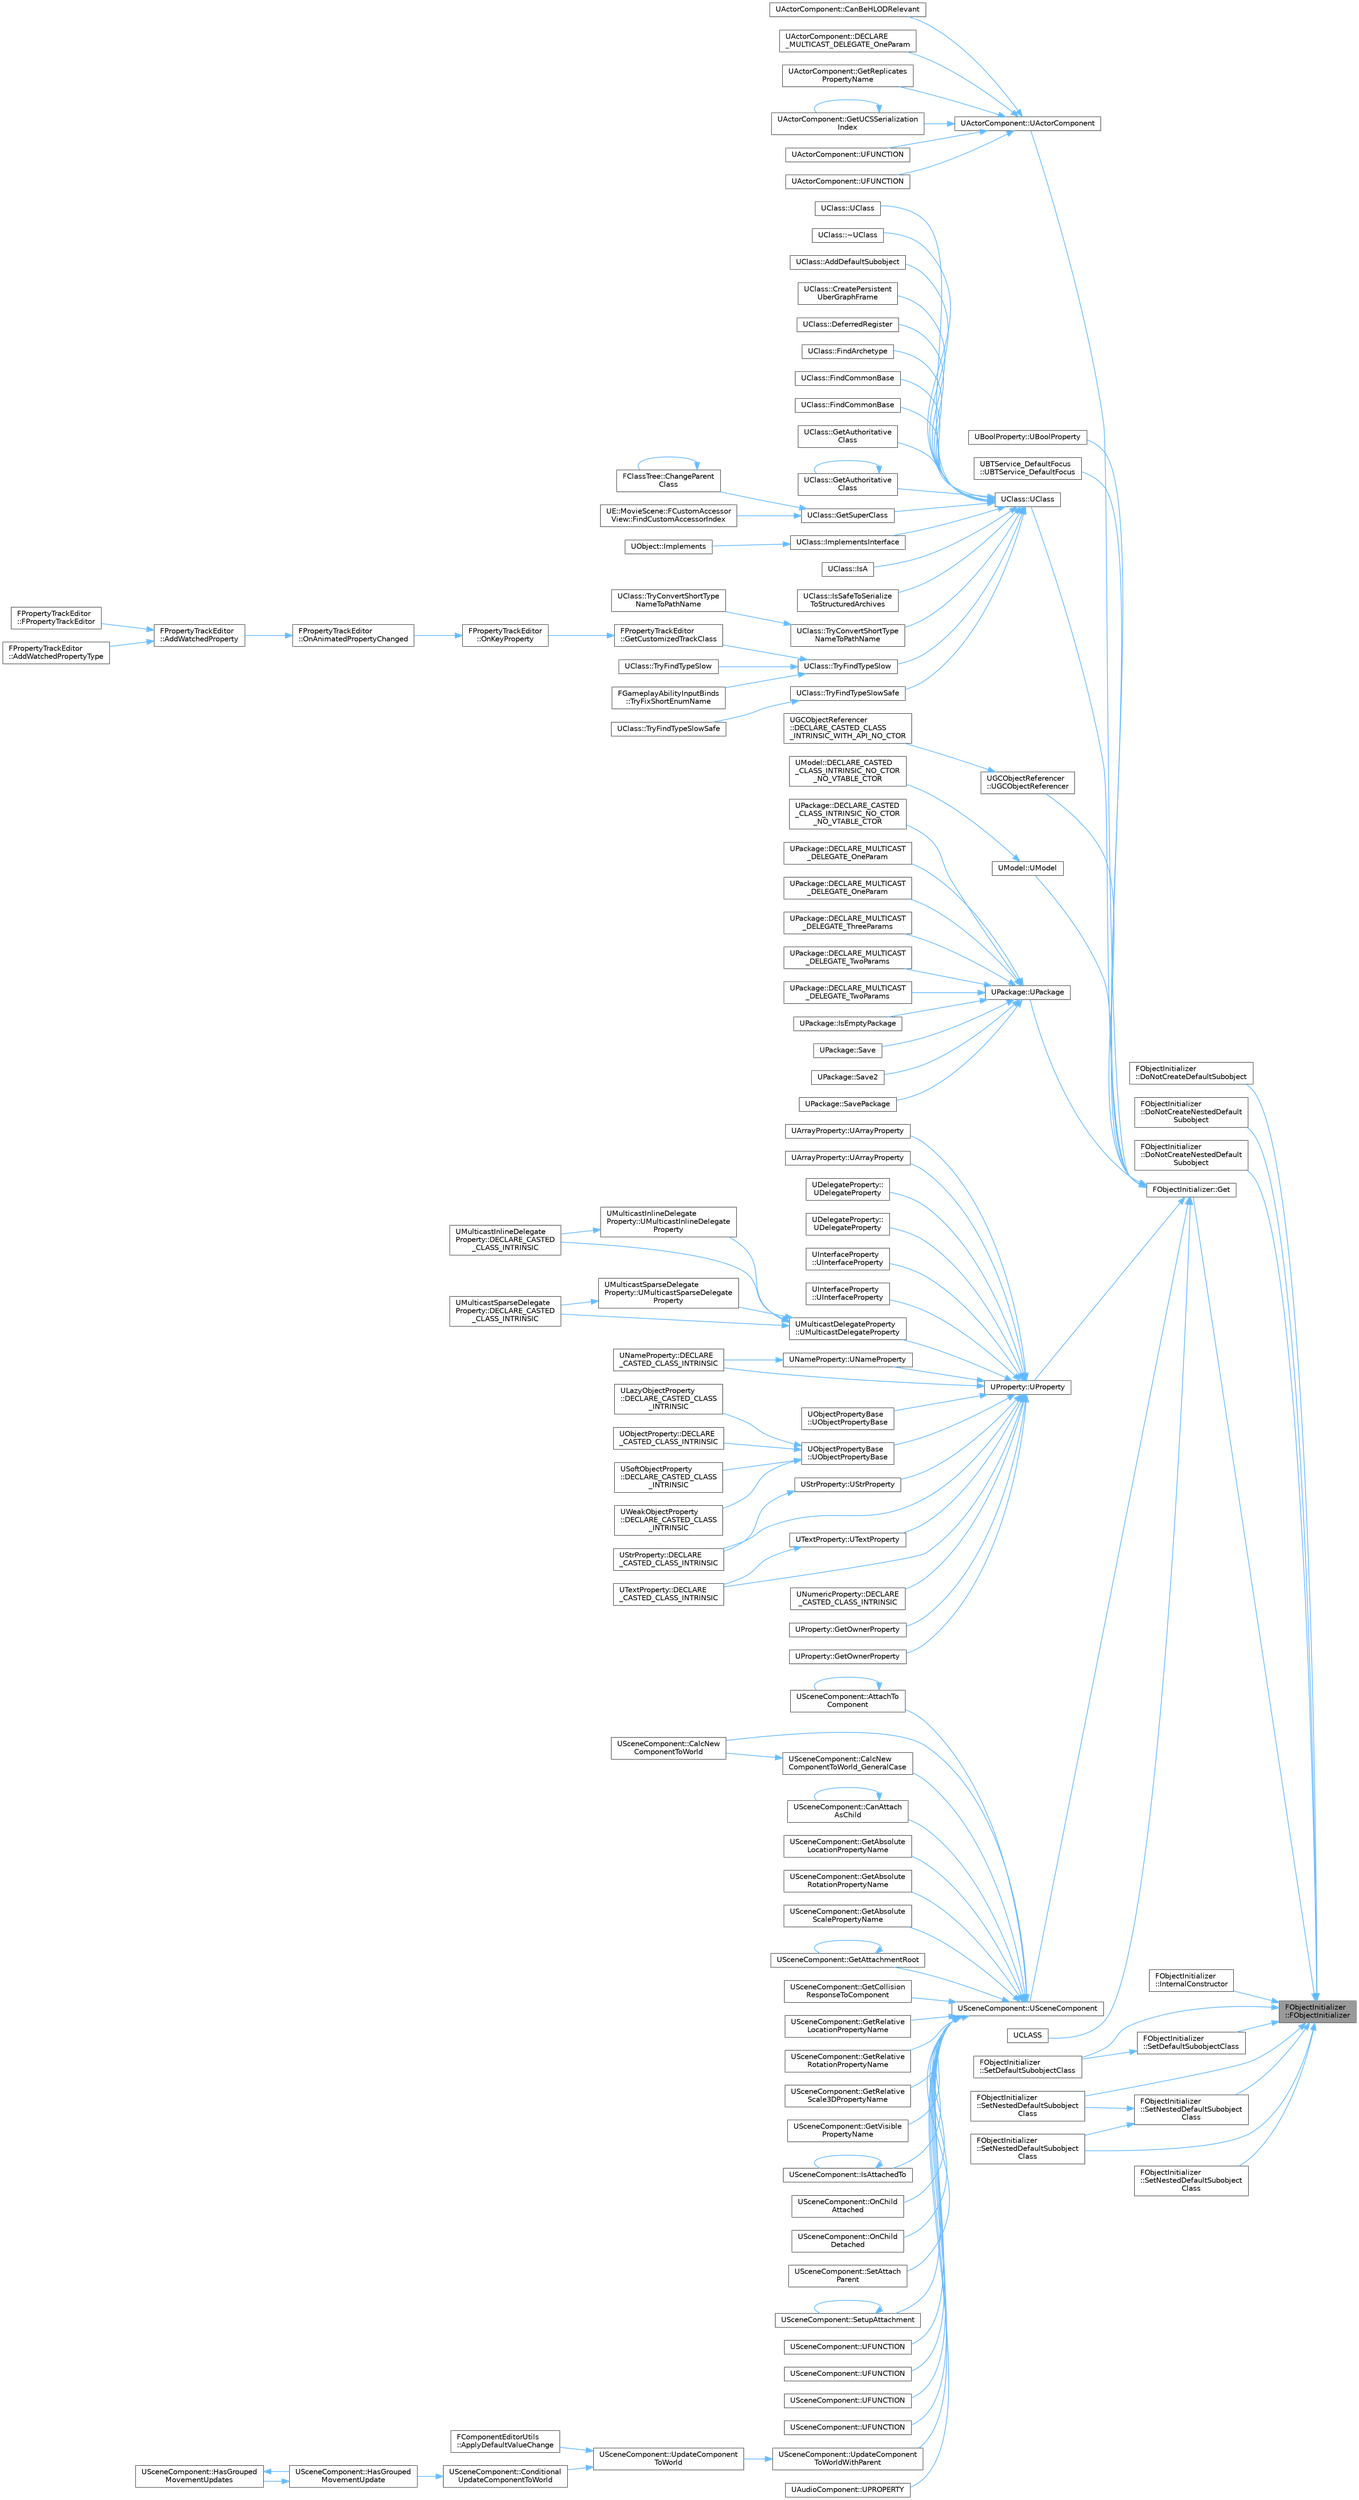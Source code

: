 digraph "FObjectInitializer::FObjectInitializer"
{
 // INTERACTIVE_SVG=YES
 // LATEX_PDF_SIZE
  bgcolor="transparent";
  edge [fontname=Helvetica,fontsize=10,labelfontname=Helvetica,labelfontsize=10];
  node [fontname=Helvetica,fontsize=10,shape=box,height=0.2,width=0.4];
  rankdir="RL";
  Node1 [id="Node000001",label="FObjectInitializer\l::FObjectInitializer",height=0.2,width=0.4,color="gray40", fillcolor="grey60", style="filled", fontcolor="black",tooltip="Default Constructor, used when you are using the C++ \"new\" syntax."];
  Node1 -> Node2 [id="edge1_Node000001_Node000002",dir="back",color="steelblue1",style="solid",tooltip=" "];
  Node2 [id="Node000002",label="FObjectInitializer\l::DoNotCreateDefaultSubobject",height=0.2,width=0.4,color="grey40", fillcolor="white", style="filled",URL="$d5/d7f/classFObjectInitializer.html#a92c9ac2f33ca73ed7086b92ec68c4917",tooltip="Indicates that a base class should not create a component."];
  Node1 -> Node3 [id="edge2_Node000001_Node000003",dir="back",color="steelblue1",style="solid",tooltip=" "];
  Node3 [id="Node000003",label="FObjectInitializer\l::DoNotCreateNestedDefault\lSubobject",height=0.2,width=0.4,color="grey40", fillcolor="white", style="filled",URL="$d5/d7f/classFObjectInitializer.html#aa6e88b8adea83ad6eceb86ff4a56950e",tooltip="Indicates that a subobject should not create a component if created using CreateOptionalDefaultSubobj..."];
  Node1 -> Node4 [id="edge3_Node000001_Node000004",dir="back",color="steelblue1",style="solid",tooltip=" "];
  Node4 [id="Node000004",label="FObjectInitializer\l::DoNotCreateNestedDefault\lSubobject",height=0.2,width=0.4,color="grey40", fillcolor="white", style="filled",URL="$d5/d7f/classFObjectInitializer.html#aedc8504453326799d4f42c308ae9a979",tooltip="Indicates that a subobject should not create a component if created using CreateOptionalDefaultSubobj..."];
  Node1 -> Node5 [id="edge4_Node000001_Node000005",dir="back",color="steelblue1",style="solid",tooltip=" "];
  Node5 [id="Node000005",label="FObjectInitializer::Get",height=0.2,width=0.4,color="grey40", fillcolor="white", style="filled",URL="$d5/d7f/classFObjectInitializer.html#a3ab3a5eb9bb94e7fabd8f722288da7c7",tooltip="Gets ObjectInitializer for the currently constructed object."];
  Node5 -> Node6 [id="edge5_Node000005_Node000006",dir="back",color="steelblue1",style="solid",tooltip=" "];
  Node6 [id="Node000006",label="UActorComponent::UActorComponent",height=0.2,width=0.4,color="grey40", fillcolor="white", style="filled",URL="$df/db5/classUActorComponent.html#aa260b51625481ac2b89594957b99da61",tooltip="Default UObject constructor that takes an optional ObjectInitializer."];
  Node6 -> Node7 [id="edge6_Node000006_Node000007",dir="back",color="steelblue1",style="solid",tooltip=" "];
  Node7 [id="Node000007",label="UActorComponent::CanBeHLODRelevant",height=0.2,width=0.4,color="grey40", fillcolor="white", style="filled",URL="$df/db5/classUActorComponent.html#a53706fb8d66450050e47185053f92306",tooltip="Utility method used by subclasses to test basic conditions a component must fulfill to be considered ..."];
  Node6 -> Node8 [id="edge7_Node000006_Node000008",dir="back",color="steelblue1",style="solid",tooltip=" "];
  Node8 [id="Node000008",label="UActorComponent::DECLARE\l_MULTICAST_DELEGATE_OneParam",height=0.2,width=0.4,color="grey40", fillcolor="white", style="filled",URL="$df/db5/classUActorComponent.html#ad89ea882f20e94e623a737c84a3250ba",tooltip=" "];
  Node6 -> Node9 [id="edge8_Node000006_Node000009",dir="back",color="steelblue1",style="solid",tooltip=" "];
  Node9 [id="Node000009",label="UActorComponent::GetReplicates\lPropertyName",height=0.2,width=0.4,color="grey40", fillcolor="white", style="filled",URL="$df/db5/classUActorComponent.html#aa4007ddc6996da00c436d8625a592dfc",tooltip="Gets the property name for bReplicates."];
  Node6 -> Node10 [id="edge9_Node000006_Node000010",dir="back",color="steelblue1",style="solid",tooltip=" "];
  Node10 [id="Node000010",label="UActorComponent::GetUCSSerialization\lIndex",height=0.2,width=0.4,color="grey40", fillcolor="white", style="filled",URL="$df/db5/classUActorComponent.html#a8074df965db773a18b282f6a6af17414",tooltip="Returns the UCS serialization index."];
  Node10 -> Node10 [id="edge10_Node000010_Node000010",dir="back",color="steelblue1",style="solid",tooltip=" "];
  Node6 -> Node11 [id="edge11_Node000006_Node000011",dir="back",color="steelblue1",style="solid",tooltip=" "];
  Node11 [id="Node000011",label="UActorComponent::UFUNCTION",height=0.2,width=0.4,color="grey40", fillcolor="white", style="filled",URL="$df/db5/classUActorComponent.html#ac58b2f5aaece934cd665a0c0f7866146",tooltip="Make this component tick after PrerequisiteComponent."];
  Node6 -> Node12 [id="edge12_Node000006_Node000012",dir="back",color="steelblue1",style="solid",tooltip=" "];
  Node12 [id="Node000012",label="UActorComponent::UFUNCTION",height=0.2,width=0.4,color="grey40", fillcolor="white", style="filled",URL="$df/db5/classUActorComponent.html#a13058908265b93cdc4c2b21fe101ae69",tooltip="Remove tick dependency on PrerequisiteComponent."];
  Node5 -> Node13 [id="edge13_Node000005_Node000013",dir="back",color="steelblue1",style="solid",tooltip=" "];
  Node13 [id="Node000013",label="UBoolProperty::UBoolProperty",height=0.2,width=0.4,color="grey40", fillcolor="white", style="filled",URL="$da/d8c/classUBoolProperty.html#ada66432d0638579b14fdff0b4eebc96a",tooltip=" "];
  Node5 -> Node14 [id="edge14_Node000005_Node000014",dir="back",color="steelblue1",style="solid",tooltip=" "];
  Node14 [id="Node000014",label="UBTService_DefaultFocus\l::UBTService_DefaultFocus",height=0.2,width=0.4,color="grey40", fillcolor="white", style="filled",URL="$dd/d33/classUBTService__DefaultFocus.html#a168fd1c57095d3ca447889adfbd40e4f",tooltip=" "];
  Node5 -> Node15 [id="edge15_Node000005_Node000015",dir="back",color="steelblue1",style="solid",tooltip=" "];
  Node15 [id="Node000015",label="UClass::UClass",height=0.2,width=0.4,color="grey40", fillcolor="white", style="filled",URL="$d4/d77/classUClass.html#a3eaf7ab414407b1d5821cc1c9b371ae5",tooltip=" "];
  Node15 -> Node16 [id="edge16_Node000015_Node000016",dir="back",color="steelblue1",style="solid",tooltip=" "];
  Node16 [id="Node000016",label="UClass::UClass",height=0.2,width=0.4,color="grey40", fillcolor="white", style="filled",URL="$d4/d77/classUClass.html#a29ca0fbcdb3f94cba3215601c09c6325",tooltip=" "];
  Node15 -> Node17 [id="edge17_Node000015_Node000017",dir="back",color="steelblue1",style="solid",tooltip=" "];
  Node17 [id="Node000017",label="UClass::~UClass",height=0.2,width=0.4,color="grey40", fillcolor="white", style="filled",URL="$d4/d77/classUClass.html#a294e9b7ce6a4500d9555dda7c276a460",tooltip=" "];
  Node15 -> Node18 [id="edge18_Node000015_Node000018",dir="back",color="steelblue1",style="solid",tooltip=" "];
  Node18 [id="Node000018",label="UClass::AddDefaultSubobject",height=0.2,width=0.4,color="grey40", fillcolor="white", style="filled",URL="$d4/d77/classUClass.html#aba20f9d07bfa6846905465179b6371d2",tooltip="Adds a new default instance map item."];
  Node15 -> Node19 [id="edge19_Node000015_Node000019",dir="back",color="steelblue1",style="solid",tooltip=" "];
  Node19 [id="Node000019",label="UClass::CreatePersistent\lUberGraphFrame",height=0.2,width=0.4,color="grey40", fillcolor="white", style="filled",URL="$d4/d77/classUClass.html#a1982b5bd812a168c2da5435db7f1ae45",tooltip="Creates memory to store temporary data."];
  Node15 -> Node20 [id="edge20_Node000015_Node000020",dir="back",color="steelblue1",style="solid",tooltip=" "];
  Node20 [id="Node000020",label="UClass::DeferredRegister",height=0.2,width=0.4,color="grey40", fillcolor="white", style="filled",URL="$d4/d77/classUClass.html#a792d1672fa7497f16d7b1c2d16b4c706",tooltip="Convert a boot-strap registered class into a real one, add to uobject array, etc."];
  Node15 -> Node21 [id="edge21_Node000015_Node000021",dir="back",color="steelblue1",style="solid",tooltip=" "];
  Node21 [id="Node000021",label="UClass::FindArchetype",height=0.2,width=0.4,color="grey40", fillcolor="white", style="filled",URL="$d4/d77/classUClass.html#aa0bab5fa09ce830d413929dedda751ac",tooltip="Finds the object that is used as the parent object when serializing properties, overridden for bluepr..."];
  Node15 -> Node22 [id="edge22_Node000015_Node000022",dir="back",color="steelblue1",style="solid",tooltip=" "];
  Node22 [id="Node000022",label="UClass::FindCommonBase",height=0.2,width=0.4,color="grey40", fillcolor="white", style="filled",URL="$d4/d77/classUClass.html#a0dc9973b3703b09a9afb01ee7125e90b",tooltip="Finds the common base class that parents the array of classes passed in."];
  Node15 -> Node23 [id="edge23_Node000015_Node000023",dir="back",color="steelblue1",style="solid",tooltip=" "];
  Node23 [id="Node000023",label="UClass::FindCommonBase",height=0.2,width=0.4,color="grey40", fillcolor="white", style="filled",URL="$d4/d77/classUClass.html#a0f42481d5148b4e21ec6a72759b9fd77",tooltip="Finds the common base class that parents the two classes passed in."];
  Node15 -> Node24 [id="edge24_Node000015_Node000024",dir="back",color="steelblue1",style="solid",tooltip=" "];
  Node24 [id="Node000024",label="UClass::GetAuthoritative\lClass",height=0.2,width=0.4,color="grey40", fillcolor="white", style="filled",URL="$d4/d77/classUClass.html#af3a59e892850e951eaad2392976b122d",tooltip="If there are potentially multiple versions of this class (e.g."];
  Node15 -> Node25 [id="edge25_Node000015_Node000025",dir="back",color="steelblue1",style="solid",tooltip=" "];
  Node25 [id="Node000025",label="UClass::GetAuthoritative\lClass",height=0.2,width=0.4,color="grey40", fillcolor="white", style="filled",URL="$d4/d77/classUClass.html#a69fa0fed46fa0abf4be3a4a471fa570f",tooltip=" "];
  Node25 -> Node25 [id="edge26_Node000025_Node000025",dir="back",color="steelblue1",style="solid",tooltip=" "];
  Node15 -> Node26 [id="edge27_Node000015_Node000026",dir="back",color="steelblue1",style="solid",tooltip=" "];
  Node26 [id="Node000026",label="UClass::GetSuperClass",height=0.2,width=0.4,color="grey40", fillcolor="white", style="filled",URL="$d4/d77/classUClass.html#aafb82e374c37f130107959822cc94d5a",tooltip="Returns parent class, the parent of a Class is always another class."];
  Node26 -> Node27 [id="edge28_Node000026_Node000027",dir="back",color="steelblue1",style="solid",tooltip=" "];
  Node27 [id="Node000027",label="FClassTree::ChangeParent\lClass",height=0.2,width=0.4,color="grey40", fillcolor="white", style="filled",URL="$de/d1f/classFClassTree.html#afd1b5042e1f5072d870bccb258727427",tooltip="Move a class node in the hierarchy tree after a class has changed its SuperClass."];
  Node27 -> Node27 [id="edge29_Node000027_Node000027",dir="back",color="steelblue1",style="solid",tooltip=" "];
  Node26 -> Node28 [id="edge30_Node000026_Node000028",dir="back",color="steelblue1",style="solid",tooltip=" "];
  Node28 [id="Node000028",label="UE::MovieScene::FCustomAccessor\lView::FindCustomAccessorIndex",height=0.2,width=0.4,color="grey40", fillcolor="white", style="filled",URL="$d5/dd6/structUE_1_1MovieScene_1_1FCustomAccessorView.html#af5406f5fc5b26043496b605cbb229502",tooltip=" "];
  Node15 -> Node29 [id="edge31_Node000015_Node000029",dir="back",color="steelblue1",style="solid",tooltip=" "];
  Node29 [id="Node000029",label="UClass::ImplementsInterface",height=0.2,width=0.4,color="grey40", fillcolor="white", style="filled",URL="$d4/d77/classUClass.html#afe1f221f788a17354e101663792b6566",tooltip="This will return whether or not this class implements the passed in class / interface."];
  Node29 -> Node30 [id="edge32_Node000029_Node000030",dir="back",color="steelblue1",style="solid",tooltip=" "];
  Node30 [id="Node000030",label="UObject::Implements",height=0.2,width=0.4,color="grey40", fillcolor="white", style="filled",URL="$df/def/classUObject.html#ae0bc37b1499bdc19fdcfd670aa566c07",tooltip="Returns true if this object implements the interface T, false otherwise."];
  Node15 -> Node31 [id="edge33_Node000015_Node000031",dir="back",color="steelblue1",style="solid",tooltip=" "];
  Node31 [id="Node000031",label="UClass::IsA",height=0.2,width=0.4,color="grey40", fillcolor="white", style="filled",URL="$d4/d77/classUClass.html#a7005afe87f5319c03bafdea7d771064f",tooltip="This signature intentionally hides the method declared in UObjectBaseUtility to make it private."];
  Node15 -> Node32 [id="edge34_Node000015_Node000032",dir="back",color="steelblue1",style="solid",tooltip=" "];
  Node32 [id="Node000032",label="UClass::IsSafeToSerialize\lToStructuredArchives",height=0.2,width=0.4,color="grey40", fillcolor="white", style="filled",URL="$d4/d77/classUClass.html#aa53c24e5ae5f7e9ff565aa5947e2d0a8",tooltip="Helper function for determining if the given class is compatible with structured archive serializatio..."];
  Node15 -> Node33 [id="edge35_Node000015_Node000033",dir="back",color="steelblue1",style="solid",tooltip=" "];
  Node33 [id="Node000033",label="UClass::TryConvertShortType\lNameToPathName",height=0.2,width=0.4,color="grey40", fillcolor="white", style="filled",URL="$d4/d77/classUClass.html#a5f003f121352dbc26ec9e960ee3c49f5",tooltip="Tries to convert short class name to class path name."];
  Node33 -> Node34 [id="edge36_Node000033_Node000034",dir="back",color="steelblue1",style="solid",tooltip=" "];
  Node34 [id="Node000034",label="UClass::TryConvertShortType\lNameToPathName",height=0.2,width=0.4,color="grey40", fillcolor="white", style="filled",URL="$d4/d77/classUClass.html#a092f21b075bd15b2eb45a080881b0816",tooltip="Tries to convert short class name to class path name."];
  Node15 -> Node35 [id="edge37_Node000015_Node000035",dir="back",color="steelblue1",style="solid",tooltip=" "];
  Node35 [id="Node000035",label="UClass::TryFindTypeSlow",height=0.2,width=0.4,color="grey40", fillcolor="white", style="filled",URL="$d4/d77/classUClass.html#af27b3e322ffd28aabf54bb826bc62605",tooltip="Utility function that tries to find a type (class/struct/enum) given a path name or a short name howe..."];
  Node35 -> Node36 [id="edge38_Node000035_Node000036",dir="back",color="steelblue1",style="solid",tooltip=" "];
  Node36 [id="Node000036",label="FPropertyTrackEditor\l::GetCustomizedTrackClass",height=0.2,width=0.4,color="grey40", fillcolor="white", style="filled",URL="$d2/ddf/classFPropertyTrackEditor.html#a3286b8a4379e27deed886e05da8abd18",tooltip="Get a customized track class from the property if there is one, otherwise return nullptr."];
  Node36 -> Node37 [id="edge39_Node000036_Node000037",dir="back",color="steelblue1",style="solid",tooltip=" "];
  Node37 [id="Node000037",label="FPropertyTrackEditor\l::OnKeyProperty",height=0.2,width=0.4,color="grey40", fillcolor="white", style="filled",URL="$d2/ddf/classFPropertyTrackEditor.html#ae15f459bca140aa8ce2705a416f88b8a",tooltip="Adds a key based on a property change."];
  Node37 -> Node38 [id="edge40_Node000037_Node000038",dir="back",color="steelblue1",style="solid",tooltip=" "];
  Node38 [id="Node000038",label="FPropertyTrackEditor\l::OnAnimatedPropertyChanged",height=0.2,width=0.4,color="grey40", fillcolor="white", style="filled",URL="$d2/ddf/classFPropertyTrackEditor.html#adc7b3cca3d97597e16ba4deab8be7417",tooltip="Called by the details panel when an animatable property changes."];
  Node38 -> Node39 [id="edge41_Node000038_Node000039",dir="back",color="steelblue1",style="solid",tooltip=" "];
  Node39 [id="Node000039",label="FPropertyTrackEditor\l::AddWatchedProperty",height=0.2,width=0.4,color="grey40", fillcolor="white", style="filled",URL="$d2/ddf/classFPropertyTrackEditor.html#addad71aaf1e74ae332f42fec7a938ac7",tooltip="Adds a callback for property changes for the supplied property type name."];
  Node39 -> Node40 [id="edge42_Node000039_Node000040",dir="back",color="steelblue1",style="solid",tooltip=" "];
  Node40 [id="Node000040",label="FPropertyTrackEditor\l::FPropertyTrackEditor",height=0.2,width=0.4,color="grey40", fillcolor="white", style="filled",URL="$d2/ddf/classFPropertyTrackEditor.html#a3d57dad4004201f09a928e2ce3dfb7b7",tooltip="Constructor."];
  Node39 -> Node41 [id="edge43_Node000039_Node000041",dir="back",color="steelblue1",style="solid",tooltip=" "];
  Node41 [id="Node000041",label="FPropertyTrackEditor\l::AddWatchedPropertyType",height=0.2,width=0.4,color="grey40", fillcolor="white", style="filled",URL="$d2/ddf/classFPropertyTrackEditor.html#a76daa7a3a3094f1413e00136f235d481",tooltip="Adds a callback for property changes for the supplied property type name."];
  Node35 -> Node42 [id="edge44_Node000035_Node000042",dir="back",color="steelblue1",style="solid",tooltip=" "];
  Node42 [id="Node000042",label="UClass::TryFindTypeSlow",height=0.2,width=0.4,color="grey40", fillcolor="white", style="filled",URL="$d4/d77/classUClass.html#a0443fe97ea025c8defc1933d97de2360",tooltip="Utility function that tries to find a type (class/struct/enum) given a path name or a short name howe..."];
  Node35 -> Node43 [id="edge45_Node000035_Node000043",dir="back",color="steelblue1",style="solid",tooltip=" "];
  Node43 [id="Node000043",label="FGameplayAbilityInputBinds\l::TryFixShortEnumName",height=0.2,width=0.4,color="grey40", fillcolor="white", style="filled",URL="$de/d19/structFGameplayAbilityInputBinds.html#a1eeb52214359bfc23a7c9753d4288952",tooltip=" "];
  Node15 -> Node44 [id="edge46_Node000015_Node000044",dir="back",color="steelblue1",style="solid",tooltip=" "];
  Node44 [id="Node000044",label="UClass::TryFindTypeSlowSafe",height=0.2,width=0.4,color="grey40", fillcolor="white", style="filled",URL="$d4/d77/classUClass.html#af2359fc67ee8bd10244076af0da64d70",tooltip="Utility function that tries to find a type (class/struct/enum) given a path name or a short name howe..."];
  Node44 -> Node45 [id="edge47_Node000044_Node000045",dir="back",color="steelblue1",style="solid",tooltip=" "];
  Node45 [id="Node000045",label="UClass::TryFindTypeSlowSafe",height=0.2,width=0.4,color="grey40", fillcolor="white", style="filled",URL="$d4/d77/classUClass.html#acd49c4c1cd7b89093aab2051c72dcdd9",tooltip="Utility function that tries to find a type (class/struct/enum) given a path name or a short name howe..."];
  Node5 -> Node46 [id="edge48_Node000005_Node000046",dir="back",color="steelblue1",style="solid",tooltip=" "];
  Node46 [id="Node000046",label="UGCObjectReferencer\l::UGCObjectReferencer",height=0.2,width=0.4,color="grey40", fillcolor="white", style="filled",URL="$de/d83/classUGCObjectReferencer.html#a7878da477e77873b89f4ab59db89efaf",tooltip=" "];
  Node46 -> Node47 [id="edge49_Node000046_Node000047",dir="back",color="steelblue1",style="solid",tooltip=" "];
  Node47 [id="Node000047",label="UGCObjectReferencer\l::DECLARE_CASTED_CLASS\l_INTRINSIC_WITH_API_NO_CTOR",height=0.2,width=0.4,color="grey40", fillcolor="white", style="filled",URL="$de/d83/classUGCObjectReferencer.html#a44c9ea5365a8d7d6b6ce84dbda5979cc",tooltip=" "];
  Node5 -> Node48 [id="edge50_Node000005_Node000048",dir="back",color="steelblue1",style="solid",tooltip=" "];
  Node48 [id="Node000048",label="UModel::UModel",height=0.2,width=0.4,color="grey40", fillcolor="white", style="filled",URL="$d9/da7/classUModel.html#a33b8fc2fa4a943ccdbc8f468e34f2600",tooltip=" "];
  Node48 -> Node49 [id="edge51_Node000048_Node000049",dir="back",color="steelblue1",style="solid",tooltip=" "];
  Node49 [id="Node000049",label="UModel::DECLARE_CASTED\l_CLASS_INTRINSIC_NO_CTOR\l_NO_VTABLE_CTOR",height=0.2,width=0.4,color="grey40", fillcolor="white", style="filled",URL="$d9/da7/classUModel.html#a045b960dedfd872d6cd82d8394d3a87c",tooltip="DO NOT USE."];
  Node5 -> Node50 [id="edge52_Node000005_Node000050",dir="back",color="steelblue1",style="solid",tooltip=" "];
  Node50 [id="Node000050",label="UPackage::UPackage",height=0.2,width=0.4,color="grey40", fillcolor="white", style="filled",URL="$da/d4a/classUPackage.html#a6d66fc78d3203b7bab73304e63901915",tooltip=" "];
  Node50 -> Node51 [id="edge53_Node000050_Node000051",dir="back",color="steelblue1",style="solid",tooltip=" "];
  Node51 [id="Node000051",label="UPackage::DECLARE_CASTED\l_CLASS_INTRINSIC_NO_CTOR\l_NO_VTABLE_CTOR",height=0.2,width=0.4,color="grey40", fillcolor="white", style="filled",URL="$da/d4a/classUPackage.html#a2819d8b1ba7da37e3623efd754390300",tooltip="DO NOT USE."];
  Node50 -> Node52 [id="edge54_Node000050_Node000052",dir="back",color="steelblue1",style="solid",tooltip=" "];
  Node52 [id="Node000052",label="UPackage::DECLARE_MULTICAST\l_DELEGATE_OneParam",height=0.2,width=0.4,color="grey40", fillcolor="white", style="filled",URL="$da/d4a/classUPackage.html#adf1fee1dc4a9f1a23fe6992ac6ada43e",tooltip="delegate type for package dirty state events."];
  Node50 -> Node53 [id="edge55_Node000050_Node000053",dir="back",color="steelblue1",style="solid",tooltip=" "];
  Node53 [id="Node000053",label="UPackage::DECLARE_MULTICAST\l_DELEGATE_OneParam",height=0.2,width=0.4,color="grey40", fillcolor="white", style="filled",URL="$da/d4a/classUPackage.html#a831caeea6fafa769173a9a60600bca9e",tooltip="delegate type for when a package is about to be saved"];
  Node50 -> Node54 [id="edge56_Node000050_Node000054",dir="back",color="steelblue1",style="solid",tooltip=" "];
  Node54 [id="Node000054",label="UPackage::DECLARE_MULTICAST\l_DELEGATE_ThreeParams",height=0.2,width=0.4,color="grey40", fillcolor="white", style="filled",URL="$da/d4a/classUPackage.html#ad00ced7cab0a20274628a009d588449c",tooltip="delegate type for package saved events ( Params: const FString& PackageFileName, UObject* Outer,..."];
  Node50 -> Node55 [id="edge57_Node000050_Node000055",dir="back",color="steelblue1",style="solid",tooltip=" "];
  Node55 [id="Node000055",label="UPackage::DECLARE_MULTICAST\l_DELEGATE_TwoParams",height=0.2,width=0.4,color="grey40", fillcolor="white", style="filled",URL="$da/d4a/classUPackage.html#ab77b53ad10f25215d5c87006c7a962f4",tooltip="delegate type for when a package is marked as dirty via UObjectBaseUtility::MarkPackageDirty ( Params..."];
  Node50 -> Node56 [id="edge58_Node000050_Node000056",dir="back",color="steelblue1",style="solid",tooltip=" "];
  Node56 [id="Node000056",label="UPackage::DECLARE_MULTICAST\l_DELEGATE_TwoParams",height=0.2,width=0.4,color="grey40", fillcolor="white", style="filled",URL="$da/d4a/classUPackage.html#a5b005b5c54c7406420bf8700d5446fcd",tooltip="delegate type for when a package is about to be saved"];
  Node50 -> Node57 [id="edge59_Node000050_Node000057",dir="back",color="steelblue1",style="solid",tooltip=" "];
  Node57 [id="Node000057",label="UPackage::IsEmptyPackage",height=0.2,width=0.4,color="grey40", fillcolor="white", style="filled",URL="$da/d4a/classUPackage.html#a720aa8970f84eb7a2e9496f14fae25e3",tooltip="Determines if a package contains no more assets."];
  Node50 -> Node58 [id="edge60_Node000050_Node000058",dir="back",color="steelblue1",style="solid",tooltip=" "];
  Node58 [id="Node000058",label="UPackage::Save",height=0.2,width=0.4,color="grey40", fillcolor="white", style="filled",URL="$da/d4a/classUPackage.html#a28350fdcbaf66fa75b9e9299148df981",tooltip="Save one specific object (along with any objects it references contained within the same Outer) into ..."];
  Node50 -> Node59 [id="edge61_Node000050_Node000059",dir="back",color="steelblue1",style="solid",tooltip=" "];
  Node59 [id="Node000059",label="UPackage::Save2",height=0.2,width=0.4,color="grey40", fillcolor="white", style="filled",URL="$da/d4a/classUPackage.html#a473c2c26aec9d711fd2d18bd89eba7cd",tooltip=" "];
  Node50 -> Node60 [id="edge62_Node000050_Node000060",dir="back",color="steelblue1",style="solid",tooltip=" "];
  Node60 [id="Node000060",label="UPackage::SavePackage",height=0.2,width=0.4,color="grey40", fillcolor="white", style="filled",URL="$da/d4a/classUPackage.html#a3a6fe2ed29fc5d9d730838c6ee8d31c3",tooltip="Save one specific object (along with any objects it references contained within the same Outer) into ..."];
  Node5 -> Node61 [id="edge63_Node000005_Node000061",dir="back",color="steelblue1",style="solid",tooltip=" "];
  Node61 [id="Node000061",label="UProperty::UProperty",height=0.2,width=0.4,color="grey40", fillcolor="white", style="filled",URL="$dd/d39/classUProperty.html#ae4f6e26dbf0af66778ef492b0ee21b43",tooltip=" "];
  Node61 -> Node62 [id="edge64_Node000061_Node000062",dir="back",color="steelblue1",style="solid",tooltip=" "];
  Node62 [id="Node000062",label="UArrayProperty::UArrayProperty",height=0.2,width=0.4,color="grey40", fillcolor="white", style="filled",URL="$d9/d5f/classUArrayProperty.html#a64b1aa9e30fa04e87890af33473c18db",tooltip=" "];
  Node61 -> Node63 [id="edge65_Node000061_Node000063",dir="back",color="steelblue1",style="solid",tooltip=" "];
  Node63 [id="Node000063",label="UArrayProperty::UArrayProperty",height=0.2,width=0.4,color="grey40", fillcolor="white", style="filled",URL="$d9/d5f/classUArrayProperty.html#a7eb9954abb612bc22fb8fcf668add6fb",tooltip=" "];
  Node61 -> Node64 [id="edge66_Node000061_Node000064",dir="back",color="steelblue1",style="solid",tooltip=" "];
  Node64 [id="Node000064",label="UDelegateProperty::\lUDelegateProperty",height=0.2,width=0.4,color="grey40", fillcolor="white", style="filled",URL="$d2/d27/classUDelegateProperty.html#aeb3b32a362480c3029024bf72b4dd80e",tooltip=" "];
  Node61 -> Node65 [id="edge67_Node000061_Node000065",dir="back",color="steelblue1",style="solid",tooltip=" "];
  Node65 [id="Node000065",label="UDelegateProperty::\lUDelegateProperty",height=0.2,width=0.4,color="grey40", fillcolor="white", style="filled",URL="$d2/d27/classUDelegateProperty.html#ad5f262f395b7f7984162b7adc6ed654d",tooltip="Points to the source delegate function (the function declared with the delegate keyword) used in the ..."];
  Node61 -> Node66 [id="edge68_Node000061_Node000066",dir="back",color="steelblue1",style="solid",tooltip=" "];
  Node66 [id="Node000066",label="UInterfaceProperty\l::UInterfaceProperty",height=0.2,width=0.4,color="grey40", fillcolor="white", style="filled",URL="$d8/d10/classUInterfaceProperty.html#af1aa15e25e18509d25a43406b06b793e",tooltip=" "];
  Node61 -> Node67 [id="edge69_Node000061_Node000067",dir="back",color="steelblue1",style="solid",tooltip=" "];
  Node67 [id="Node000067",label="UInterfaceProperty\l::UInterfaceProperty",height=0.2,width=0.4,color="grey40", fillcolor="white", style="filled",URL="$d8/d10/classUInterfaceProperty.html#ab09987e5d39b10faf78e9a9f9af24fe0",tooltip="The native interface class that this interface property refers to."];
  Node61 -> Node68 [id="edge70_Node000061_Node000068",dir="back",color="steelblue1",style="solid",tooltip=" "];
  Node68 [id="Node000068",label="UMulticastDelegateProperty\l::UMulticastDelegateProperty",height=0.2,width=0.4,color="grey40", fillcolor="white", style="filled",URL="$d8/d0c/classUMulticastDelegateProperty.html#a6717efffd879f80d8c566f6e1d608ccf",tooltip="Points to the source delegate function (the function declared with the delegate keyword) used in the ..."];
  Node68 -> Node69 [id="edge71_Node000068_Node000069",dir="back",color="steelblue1",style="solid",tooltip=" "];
  Node69 [id="Node000069",label="UMulticastInlineDelegate\lProperty::UMulticastInlineDelegate\lProperty",height=0.2,width=0.4,color="grey40", fillcolor="white", style="filled",URL="$dc/d30/classUMulticastInlineDelegateProperty.html#a724b87b09f5ea1cb3ff82e7c291c02a3",tooltip=" "];
  Node69 -> Node70 [id="edge72_Node000069_Node000070",dir="back",color="steelblue1",style="solid",tooltip=" "];
  Node70 [id="Node000070",label="UMulticastInlineDelegate\lProperty::DECLARE_CASTED\l_CLASS_INTRINSIC",height=0.2,width=0.4,color="grey40", fillcolor="white", style="filled",URL="$dc/d30/classUMulticastInlineDelegateProperty.html#a212361bf0ba2eb5e10bdd4a7491beceb",tooltip=" "];
  Node68 -> Node71 [id="edge73_Node000068_Node000071",dir="back",color="steelblue1",style="solid",tooltip=" "];
  Node71 [id="Node000071",label="UMulticastSparseDelegate\lProperty::UMulticastSparseDelegate\lProperty",height=0.2,width=0.4,color="grey40", fillcolor="white", style="filled",URL="$d8/d68/classUMulticastSparseDelegateProperty.html#a10eb5d33e8df47915ad538134c51968d",tooltip=" "];
  Node71 -> Node72 [id="edge74_Node000071_Node000072",dir="back",color="steelblue1",style="solid",tooltip=" "];
  Node72 [id="Node000072",label="UMulticastSparseDelegate\lProperty::DECLARE_CASTED\l_CLASS_INTRINSIC",height=0.2,width=0.4,color="grey40", fillcolor="white", style="filled",URL="$d8/d68/classUMulticastSparseDelegateProperty.html#a1162ba306f60d4b6beae0d45bfd784e5",tooltip=" "];
  Node68 -> Node70 [id="edge75_Node000068_Node000070",dir="back",color="steelblue1",style="solid",tooltip=" "];
  Node68 -> Node72 [id="edge76_Node000068_Node000072",dir="back",color="steelblue1",style="solid",tooltip=" "];
  Node61 -> Node73 [id="edge77_Node000061_Node000073",dir="back",color="steelblue1",style="solid",tooltip=" "];
  Node73 [id="Node000073",label="UNameProperty::UNameProperty",height=0.2,width=0.4,color="grey40", fillcolor="white", style="filled",URL="$dc/ded/classUNameProperty.html#a8ee41ed91b39ff4d3590460a0e29542a",tooltip=" "];
  Node73 -> Node74 [id="edge78_Node000073_Node000074",dir="back",color="steelblue1",style="solid",tooltip=" "];
  Node74 [id="Node000074",label="UNameProperty::DECLARE\l_CASTED_CLASS_INTRINSIC",height=0.2,width=0.4,color="grey40", fillcolor="white", style="filled",URL="$dc/ded/classUNameProperty.html#a3b733c44ad61c60a963ba597e96ade5f",tooltip=" "];
  Node61 -> Node75 [id="edge79_Node000061_Node000075",dir="back",color="steelblue1",style="solid",tooltip=" "];
  Node75 [id="Node000075",label="UObjectPropertyBase\l::UObjectPropertyBase",height=0.2,width=0.4,color="grey40", fillcolor="white", style="filled",URL="$d9/d3f/classUObjectPropertyBase.html#a4331639cfaca353f7317f8982bba3b86",tooltip=" "];
  Node61 -> Node76 [id="edge80_Node000061_Node000076",dir="back",color="steelblue1",style="solid",tooltip=" "];
  Node76 [id="Node000076",label="UObjectPropertyBase\l::UObjectPropertyBase",height=0.2,width=0.4,color="grey40", fillcolor="white", style="filled",URL="$d9/d3f/classUObjectPropertyBase.html#a2d6872c727898321f889d869542a9a20",tooltip=" "];
  Node76 -> Node77 [id="edge81_Node000076_Node000077",dir="back",color="steelblue1",style="solid",tooltip=" "];
  Node77 [id="Node000077",label="ULazyObjectProperty\l::DECLARE_CASTED_CLASS\l_INTRINSIC",height=0.2,width=0.4,color="grey40", fillcolor="white", style="filled",URL="$db/de5/classULazyObjectProperty.html#a281c489b7a36f4d78a367206f658dd63",tooltip=" "];
  Node76 -> Node78 [id="edge82_Node000076_Node000078",dir="back",color="steelblue1",style="solid",tooltip=" "];
  Node78 [id="Node000078",label="UObjectProperty::DECLARE\l_CASTED_CLASS_INTRINSIC",height=0.2,width=0.4,color="grey40", fillcolor="white", style="filled",URL="$dd/d4a/classUObjectProperty.html#adc8ae96b14d414d55e11a89d768fc5be",tooltip=" "];
  Node76 -> Node79 [id="edge83_Node000076_Node000079",dir="back",color="steelblue1",style="solid",tooltip=" "];
  Node79 [id="Node000079",label="USoftObjectProperty\l::DECLARE_CASTED_CLASS\l_INTRINSIC",height=0.2,width=0.4,color="grey40", fillcolor="white", style="filled",URL="$d7/def/classUSoftObjectProperty.html#a3ba136db2d645922ff5a2d18c6ffebce",tooltip=" "];
  Node76 -> Node80 [id="edge84_Node000076_Node000080",dir="back",color="steelblue1",style="solid",tooltip=" "];
  Node80 [id="Node000080",label="UWeakObjectProperty\l::DECLARE_CASTED_CLASS\l_INTRINSIC",height=0.2,width=0.4,color="grey40", fillcolor="white", style="filled",URL="$d4/df2/classUWeakObjectProperty.html#ac997e6a415896d461df78ad13e0cd256",tooltip=" "];
  Node61 -> Node81 [id="edge85_Node000061_Node000081",dir="back",color="steelblue1",style="solid",tooltip=" "];
  Node81 [id="Node000081",label="UStrProperty::UStrProperty",height=0.2,width=0.4,color="grey40", fillcolor="white", style="filled",URL="$d4/dc0/classUStrProperty.html#ab0bbdfc81bdc5e0558952644668463af",tooltip=" "];
  Node81 -> Node82 [id="edge86_Node000081_Node000082",dir="back",color="steelblue1",style="solid",tooltip=" "];
  Node82 [id="Node000082",label="UStrProperty::DECLARE\l_CASTED_CLASS_INTRINSIC",height=0.2,width=0.4,color="grey40", fillcolor="white", style="filled",URL="$d4/dc0/classUStrProperty.html#a0a11ef41ff81500fcc2432ee8cbd7843",tooltip=" "];
  Node61 -> Node83 [id="edge87_Node000061_Node000083",dir="back",color="steelblue1",style="solid",tooltip=" "];
  Node83 [id="Node000083",label="UTextProperty::UTextProperty",height=0.2,width=0.4,color="grey40", fillcolor="white", style="filled",URL="$d4/df5/classUTextProperty.html#ae9ced9c52465890d02fbe63bedaae5a9",tooltip=" "];
  Node83 -> Node84 [id="edge88_Node000083_Node000084",dir="back",color="steelblue1",style="solid",tooltip=" "];
  Node84 [id="Node000084",label="UTextProperty::DECLARE\l_CASTED_CLASS_INTRINSIC",height=0.2,width=0.4,color="grey40", fillcolor="white", style="filled",URL="$d4/df5/classUTextProperty.html#ac3371c018361504e5f310a06fd4416d6",tooltip=" "];
  Node61 -> Node74 [id="edge89_Node000061_Node000074",dir="back",color="steelblue1",style="solid",tooltip=" "];
  Node61 -> Node85 [id="edge90_Node000061_Node000085",dir="back",color="steelblue1",style="solid",tooltip=" "];
  Node85 [id="Node000085",label="UNumericProperty::DECLARE\l_CASTED_CLASS_INTRINSIC",height=0.2,width=0.4,color="grey40", fillcolor="white", style="filled",URL="$d5/dcb/classUNumericProperty.html#ab906615ba2d04b2095bceb7161e05ccd",tooltip=" "];
  Node61 -> Node82 [id="edge91_Node000061_Node000082",dir="back",color="steelblue1",style="solid",tooltip=" "];
  Node61 -> Node84 [id="edge92_Node000061_Node000084",dir="back",color="steelblue1",style="solid",tooltip=" "];
  Node61 -> Node86 [id="edge93_Node000061_Node000086",dir="back",color="steelblue1",style="solid",tooltip=" "];
  Node86 [id="Node000086",label="UProperty::GetOwnerProperty",height=0.2,width=0.4,color="grey40", fillcolor="white", style="filled",URL="$dd/d39/classUProperty.html#acce76b4f97cad74236849ae90f63ed23",tooltip="Returns the first UProperty in this property's Outer chain that does not have a UProperty for an Oute..."];
  Node61 -> Node87 [id="edge94_Node000061_Node000087",dir="back",color="steelblue1",style="solid",tooltip=" "];
  Node87 [id="Node000087",label="UProperty::GetOwnerProperty",height=0.2,width=0.4,color="grey40", fillcolor="white", style="filled",URL="$dd/d39/classUProperty.html#a2e390592238ead9ba10ab407cf786381",tooltip=" "];
  Node5 -> Node88 [id="edge95_Node000005_Node000088",dir="back",color="steelblue1",style="solid",tooltip=" "];
  Node88 [id="Node000088",label="USceneComponent::USceneComponent",height=0.2,width=0.4,color="grey40", fillcolor="white", style="filled",URL="$d7/dde/classUSceneComponent.html#ac5dd639651f358ef56c0101725307125",tooltip="The name to use for the default scene root variable."];
  Node88 -> Node89 [id="edge96_Node000088_Node000089",dir="back",color="steelblue1",style="solid",tooltip=" "];
  Node89 [id="Node000089",label="USceneComponent::AttachTo\lComponent",height=0.2,width=0.4,color="grey40", fillcolor="white", style="filled",URL="$d7/dde/classUSceneComponent.html#a54cefe9322d381abaf738f8f402b6b9d",tooltip="Attach this component to another scene component, optionally at a named socket."];
  Node89 -> Node89 [id="edge97_Node000089_Node000089",dir="back",color="steelblue1",style="solid",tooltip=" "];
  Node88 -> Node90 [id="edge98_Node000088_Node000090",dir="back",color="steelblue1",style="solid",tooltip=" "];
  Node90 [id="Node000090",label="USceneComponent::CalcNew\lComponentToWorld",height=0.2,width=0.4,color="grey40", fillcolor="white", style="filled",URL="$d7/dde/classUSceneComponent.html#a4a4607ce662aced5bf40d3510a01d94c",tooltip="Calculate the new ComponentToWorld transform for this component."];
  Node88 -> Node91 [id="edge99_Node000088_Node000091",dir="back",color="steelblue1",style="solid",tooltip=" "];
  Node91 [id="Node000091",label="USceneComponent::CalcNew\lComponentToWorld_GeneralCase",height=0.2,width=0.4,color="grey40", fillcolor="white", style="filled",URL="$d7/dde/classUSceneComponent.html#abf2304f321cbae0d833e0d1d56a2aa55",tooltip="Utility function to handle calculating transform with a parent."];
  Node91 -> Node90 [id="edge100_Node000091_Node000090",dir="back",color="steelblue1",style="solid",tooltip=" "];
  Node88 -> Node92 [id="edge101_Node000088_Node000092",dir="back",color="steelblue1",style="solid",tooltip=" "];
  Node92 [id="Node000092",label="USceneComponent::CanAttach\lAsChild",height=0.2,width=0.4,color="grey40", fillcolor="white", style="filled",URL="$d7/dde/classUSceneComponent.html#a5185edc7a1b67cc41b7e7a4b25ee9b04",tooltip="Called to see if it's possible to attach another scene component as a child."];
  Node92 -> Node92 [id="edge102_Node000092_Node000092",dir="back",color="steelblue1",style="solid",tooltip=" "];
  Node88 -> Node93 [id="edge103_Node000088_Node000093",dir="back",color="steelblue1",style="solid",tooltip=" "];
  Node93 [id="Node000093",label="USceneComponent::GetAbsolute\lLocationPropertyName",height=0.2,width=0.4,color="grey40", fillcolor="white", style="filled",URL="$d7/dde/classUSceneComponent.html#aedbcbcc7986a2cd545cf7b17c59ebff9",tooltip="Gets the property name for bAbsoluteLocation."];
  Node88 -> Node94 [id="edge104_Node000088_Node000094",dir="back",color="steelblue1",style="solid",tooltip=" "];
  Node94 [id="Node000094",label="USceneComponent::GetAbsolute\lRotationPropertyName",height=0.2,width=0.4,color="grey40", fillcolor="white", style="filled",URL="$d7/dde/classUSceneComponent.html#a00dac0ff6ce58a696ccdca0e45c0c35b",tooltip="Gets the property name for bAbsoluteRotation."];
  Node88 -> Node95 [id="edge105_Node000088_Node000095",dir="back",color="steelblue1",style="solid",tooltip=" "];
  Node95 [id="Node000095",label="USceneComponent::GetAbsolute\lScalePropertyName",height=0.2,width=0.4,color="grey40", fillcolor="white", style="filled",URL="$d7/dde/classUSceneComponent.html#a7e991bb3752a74684b1c1a648986d354",tooltip="Gets the property name for bAbsoluteScale."];
  Node88 -> Node96 [id="edge106_Node000088_Node000096",dir="back",color="steelblue1",style="solid",tooltip=" "];
  Node96 [id="Node000096",label="USceneComponent::GetAttachmentRoot",height=0.2,width=0.4,color="grey40", fillcolor="white", style="filled",URL="$d7/dde/classUSceneComponent.html#a41af40f7e25823e8a3278b3a83e7acd4",tooltip="Set how often this component is allowed to move during runtime."];
  Node96 -> Node96 [id="edge107_Node000096_Node000096",dir="back",color="steelblue1",style="solid",tooltip=" "];
  Node88 -> Node97 [id="edge108_Node000088_Node000097",dir="back",color="steelblue1",style="solid",tooltip=" "];
  Node97 [id="Node000097",label="USceneComponent::GetCollision\lResponseToComponent",height=0.2,width=0.4,color="grey40", fillcolor="white", style="filled",URL="$d7/dde/classUSceneComponent.html#a332de0e1e7f69ee80ee254d2dbfa4160",tooltip="Compares the CollisionObjectType of each component against the Response of the other,..."];
  Node88 -> Node98 [id="edge109_Node000088_Node000098",dir="back",color="steelblue1",style="solid",tooltip=" "];
  Node98 [id="Node000098",label="USceneComponent::GetRelative\lLocationPropertyName",height=0.2,width=0.4,color="grey40", fillcolor="white", style="filled",URL="$d7/dde/classUSceneComponent.html#ad34d1753f26b0f9dc00ea223d3ccada7",tooltip="Gets the property name for RelativeLocation."];
  Node88 -> Node99 [id="edge110_Node000088_Node000099",dir="back",color="steelblue1",style="solid",tooltip=" "];
  Node99 [id="Node000099",label="USceneComponent::GetRelative\lRotationPropertyName",height=0.2,width=0.4,color="grey40", fillcolor="white", style="filled",URL="$d7/dde/classUSceneComponent.html#a8fdcfdc9a93bfe8484adcb67bd501324",tooltip="Gets the property name for RelativeRotation."];
  Node88 -> Node100 [id="edge111_Node000088_Node000100",dir="back",color="steelblue1",style="solid",tooltip=" "];
  Node100 [id="Node000100",label="USceneComponent::GetRelative\lScale3DPropertyName",height=0.2,width=0.4,color="grey40", fillcolor="white", style="filled",URL="$d7/dde/classUSceneComponent.html#ad5d118f17438265bbc614539791e223f",tooltip="Gets the property name for RelativeScale3D."];
  Node88 -> Node101 [id="edge112_Node000088_Node000101",dir="back",color="steelblue1",style="solid",tooltip=" "];
  Node101 [id="Node000101",label="USceneComponent::GetVisible\lPropertyName",height=0.2,width=0.4,color="grey40", fillcolor="white", style="filled",URL="$d7/dde/classUSceneComponent.html#a8c7e4d751ef0bb36ed9ca18bd11de3b2",tooltip="Gets the property name for bVisible."];
  Node88 -> Node102 [id="edge113_Node000088_Node000102",dir="back",color="steelblue1",style="solid",tooltip=" "];
  Node102 [id="Node000102",label="USceneComponent::IsAttachedTo",height=0.2,width=0.4,color="grey40", fillcolor="white", style="filled",URL="$d7/dde/classUSceneComponent.html#afe80b2b20a98cd2f84304cb3832ffee5",tooltip="Walks up the attachment chain to see if this component is attached to the supplied component."];
  Node102 -> Node102 [id="edge114_Node000102_Node000102",dir="back",color="steelblue1",style="solid",tooltip=" "];
  Node88 -> Node103 [id="edge115_Node000088_Node000103",dir="back",color="steelblue1",style="solid",tooltip=" "];
  Node103 [id="Node000103",label="USceneComponent::OnChild\lAttached",height=0.2,width=0.4,color="grey40", fillcolor="white", style="filled",URL="$d7/dde/classUSceneComponent.html#a7d37cd3a28bafb62e57f0f775735cb39",tooltip="Called after a child scene component is attached to this component."];
  Node88 -> Node104 [id="edge116_Node000088_Node000104",dir="back",color="steelblue1",style="solid",tooltip=" "];
  Node104 [id="Node000104",label="USceneComponent::OnChild\lDetached",height=0.2,width=0.4,color="grey40", fillcolor="white", style="filled",URL="$d7/dde/classUSceneComponent.html#acc268c6495696cf38a6855e9067d7feb",tooltip="Called after a child scene component is detached from this component."];
  Node88 -> Node105 [id="edge117_Node000088_Node000105",dir="back",color="steelblue1",style="solid",tooltip=" "];
  Node105 [id="Node000105",label="USceneComponent::SetAttach\lParent",height=0.2,width=0.4,color="grey40", fillcolor="white", style="filled",URL="$d7/dde/classUSceneComponent.html#ad5c22de3e25c4f0b1826eaef8d953f91",tooltip="Sets the value of AttachParent without causing other side effects to this instance."];
  Node88 -> Node106 [id="edge118_Node000088_Node000106",dir="back",color="steelblue1",style="solid",tooltip=" "];
  Node106 [id="Node000106",label="USceneComponent::SetupAttachment",height=0.2,width=0.4,color="grey40", fillcolor="white", style="filled",URL="$d7/dde/classUSceneComponent.html#a8263f2d49aca8d5e53a5aadcbd9b4d21",tooltip="Initializes desired Attach Parent and SocketName to be attached to when the component is registered."];
  Node106 -> Node106 [id="edge119_Node000106_Node000106",dir="back",color="steelblue1",style="solid",tooltip=" "];
  Node88 -> Node107 [id="edge120_Node000088_Node000107",dir="back",color="steelblue1",style="solid",tooltip=" "];
  Node107 [id="Node000107",label="USceneComponent::UFUNCTION",height=0.2,width=0.4,color="grey40", fillcolor="white", style="filled",URL="$d7/dde/classUSceneComponent.html#a0f236ecc614f572e850038eba735f6c1",tooltip="Gets the attached child component at the specified location."];
  Node88 -> Node108 [id="edge121_Node000088_Node000108",dir="back",color="steelblue1",style="solid",tooltip=" "];
  Node108 [id="Node000108",label="USceneComponent::UFUNCTION",height=0.2,width=0.4,color="grey40", fillcolor="white", style="filled",URL="$d7/dde/classUSceneComponent.html#a213d6b9e57e08548a1c9a9244f287ef0",tooltip="Returns whether the specified body is currently using physics simulation."];
  Node88 -> Node109 [id="edge122_Node000088_Node000109",dir="back",color="steelblue1",style="solid",tooltip=" "];
  Node109 [id="Node000109",label="USceneComponent::UFUNCTION",height=0.2,width=0.4,color="grey40", fillcolor="white", style="filled",URL="$d7/dde/classUSceneComponent.html#a1cd7294985a2f7e5631d7d0c02ddcf39",tooltip="Gets all attachment parent components up to and including the root component."];
  Node88 -> Node110 [id="edge123_Node000088_Node000110",dir="back",color="steelblue1",style="solid",tooltip=" "];
  Node110 [id="Node000110",label="USceneComponent::UFUNCTION",height=0.2,width=0.4,color="grey40", fillcolor="white", style="filled",URL="$d7/dde/classUSceneComponent.html#a19a8f5be7489a12f4b21db54217124ae",tooltip="Get the SceneComponent we are attached to."];
  Node88 -> Node111 [id="edge124_Node000088_Node000111",dir="back",color="steelblue1",style="solid",tooltip=" "];
  Node111 [id="Node000111",label="USceneComponent::UpdateComponent\lToWorldWithParent",height=0.2,width=0.4,color="grey40", fillcolor="white", style="filled",URL="$d7/dde/classUSceneComponent.html#ac500776ffa7bc4cb786e00736487b425",tooltip=" "];
  Node111 -> Node112 [id="edge125_Node000111_Node000112",dir="back",color="steelblue1",style="solid",tooltip=" "];
  Node112 [id="Node000112",label="USceneComponent::UpdateComponent\lToWorld",height=0.2,width=0.4,color="grey40", fillcolor="white", style="filled",URL="$d7/dde/classUSceneComponent.html#a23375c3a867b2f709bff71a90b713bc6",tooltip="Recalculate the value of our component to world transform."];
  Node112 -> Node113 [id="edge126_Node000112_Node000113",dir="back",color="steelblue1",style="solid",tooltip=" "];
  Node113 [id="Node000113",label="FComponentEditorUtils\l::ApplyDefaultValueChange",height=0.2,width=0.4,color="grey40", fillcolor="white", style="filled",URL="$d3/d4a/classFComponentEditorUtils.html#a289dafe5e68fe45993d59ecce6c63a5a",tooltip=" "];
  Node112 -> Node114 [id="edge127_Node000112_Node000114",dir="back",color="steelblue1",style="solid",tooltip=" "];
  Node114 [id="Node000114",label="USceneComponent::Conditional\lUpdateComponentToWorld",height=0.2,width=0.4,color="grey40", fillcolor="white", style="filled",URL="$d7/dde/classUSceneComponent.html#a82373c35cd36bddf23e7deca90db1462",tooltip="Call UpdateComponentToWorld if bComponentToWorldUpdated is false."];
  Node114 -> Node115 [id="edge128_Node000114_Node000115",dir="back",color="steelblue1",style="solid",tooltip=" "];
  Node115 [id="Node000115",label="USceneComponent::HasGrouped\lMovementUpdate",height=0.2,width=0.4,color="grey40", fillcolor="white", style="filled",URL="$d7/dde/classUSceneComponent.html#acfe98d169b6aa33c5a43b763360ea14c",tooltip=" "];
  Node115 -> Node116 [id="edge129_Node000115_Node000116",dir="back",color="steelblue1",style="solid",tooltip=" "];
  Node116 [id="Node000116",label="USceneComponent::HasGrouped\lMovementUpdates",height=0.2,width=0.4,color="grey40", fillcolor="white", style="filled",URL="$d7/dde/classUSceneComponent.html#a79d168efbcc2c703d1d75ec37fa919f5",tooltip="Returns true if this component is part of a grouped movement update that will apply later."];
  Node116 -> Node115 [id="edge130_Node000116_Node000115",dir="back",color="steelblue1",style="solid",tooltip=" "];
  Node88 -> Node117 [id="edge131_Node000088_Node000117",dir="back",color="steelblue1",style="solid",tooltip=" "];
  Node117 [id="Node000117",label="UAudioComponent::UPROPERTY",height=0.2,width=0.4,color="grey40", fillcolor="white", style="filled",URL="$d4/d98/classUAudioComponent.html#a309401ec197545f0d2338f1819eceb45",tooltip="Component we automatically attach to when activated, if bAutoManageAttachment is true."];
  Node5 -> Node118 [id="edge132_Node000005_Node000118",dir="back",color="steelblue1",style="solid",tooltip=" "];
  Node118 [id="Node000118",label="UCLASS",height=0.2,width=0.4,color="grey40", fillcolor="white", style="filled",URL="$db/db4/PlayerController_8h.html#a423673fc0112544852d21aa5fa46cd19",tooltip="PlayerControllers are used by human players to control Pawns."];
  Node1 -> Node119 [id="edge133_Node000001_Node000119",dir="back",color="steelblue1",style="solid",tooltip=" "];
  Node119 [id="Node000119",label="FObjectInitializer\l::InternalConstructor",height=0.2,width=0.4,color="grey40", fillcolor="white", style="filled",URL="$d5/d7f/classFObjectInitializer.html#a540aebdc1a55bfba8153c300e4b9fa3b",tooltip=" "];
  Node1 -> Node120 [id="edge134_Node000001_Node000120",dir="back",color="steelblue1",style="solid",tooltip=" "];
  Node120 [id="Node000120",label="FObjectInitializer\l::SetDefaultSubobjectClass",height=0.2,width=0.4,color="grey40", fillcolor="white", style="filled",URL="$d5/d7f/classFObjectInitializer.html#a7e3657ff860f1d8fd2b0232fae84c087",tooltip="Sets the class to use for a subobject defined in a base class, the class must be a subclass of the cl..."];
  Node1 -> Node121 [id="edge135_Node000001_Node000121",dir="back",color="steelblue1",style="solid",tooltip=" "];
  Node121 [id="Node000121",label="FObjectInitializer\l::SetDefaultSubobjectClass",height=0.2,width=0.4,color="grey40", fillcolor="white", style="filled",URL="$d5/d7f/classFObjectInitializer.html#a5e3b8436d70bd4da5559d529b7c9da20",tooltip="Sets the class to use for a subobject defined in a base class, the class must be a subclass of the cl..."];
  Node121 -> Node120 [id="edge136_Node000121_Node000120",dir="back",color="steelblue1",style="solid",tooltip=" "];
  Node1 -> Node122 [id="edge137_Node000001_Node000122",dir="back",color="steelblue1",style="solid",tooltip=" "];
  Node122 [id="Node000122",label="FObjectInitializer\l::SetNestedDefaultSubobject\lClass",height=0.2,width=0.4,color="grey40", fillcolor="white", style="filled",URL="$d5/d7f/classFObjectInitializer.html#ae60013d56042fe708f7dbf0f1b6bcce5",tooltip="Sets the class to use for a subobject defined in a nested subobject, the class must be a subclass of ..."];
  Node1 -> Node123 [id="edge138_Node000001_Node000123",dir="back",color="steelblue1",style="solid",tooltip=" "];
  Node123 [id="Node000123",label="FObjectInitializer\l::SetNestedDefaultSubobject\lClass",height=0.2,width=0.4,color="grey40", fillcolor="white", style="filled",URL="$d5/d7f/classFObjectInitializer.html#a3214b4238bc68d7d324b8435ebfa8fee",tooltip="Sets the class to use for a subobject defined in a nested subobject, the class must be a subclass of ..."];
  Node123 -> Node122 [id="edge139_Node000123_Node000122",dir="back",color="steelblue1",style="solid",tooltip=" "];
  Node123 -> Node124 [id="edge140_Node000123_Node000124",dir="back",color="steelblue1",style="solid",tooltip=" "];
  Node124 [id="Node000124",label="FObjectInitializer\l::SetNestedDefaultSubobject\lClass",height=0.2,width=0.4,color="grey40", fillcolor="white", style="filled",URL="$d5/d7f/classFObjectInitializer.html#aef02eb8df9017dd46340fb0b38ee25a9",tooltip="Sets the class to use for a subobject defined in a nested subobject, the class must be a subclass of ..."];
  Node1 -> Node124 [id="edge141_Node000001_Node000124",dir="back",color="steelblue1",style="solid",tooltip=" "];
  Node1 -> Node125 [id="edge142_Node000001_Node000125",dir="back",color="steelblue1",style="solid",tooltip=" "];
  Node125 [id="Node000125",label="FObjectInitializer\l::SetNestedDefaultSubobject\lClass",height=0.2,width=0.4,color="grey40", fillcolor="white", style="filled",URL="$d5/d7f/classFObjectInitializer.html#a764c9159321e2cb435f341ab6e552c1d",tooltip="Sets the class to use for a subobject defined in a nested subobject, the class must be a subclass of ..."];
}
